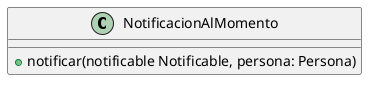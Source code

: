 @startuml
'https://plantuml.com/class-diagram

class NotificacionAlMomento{
    +notificar(notificable Notificable, persona: Persona)
}
@enduml